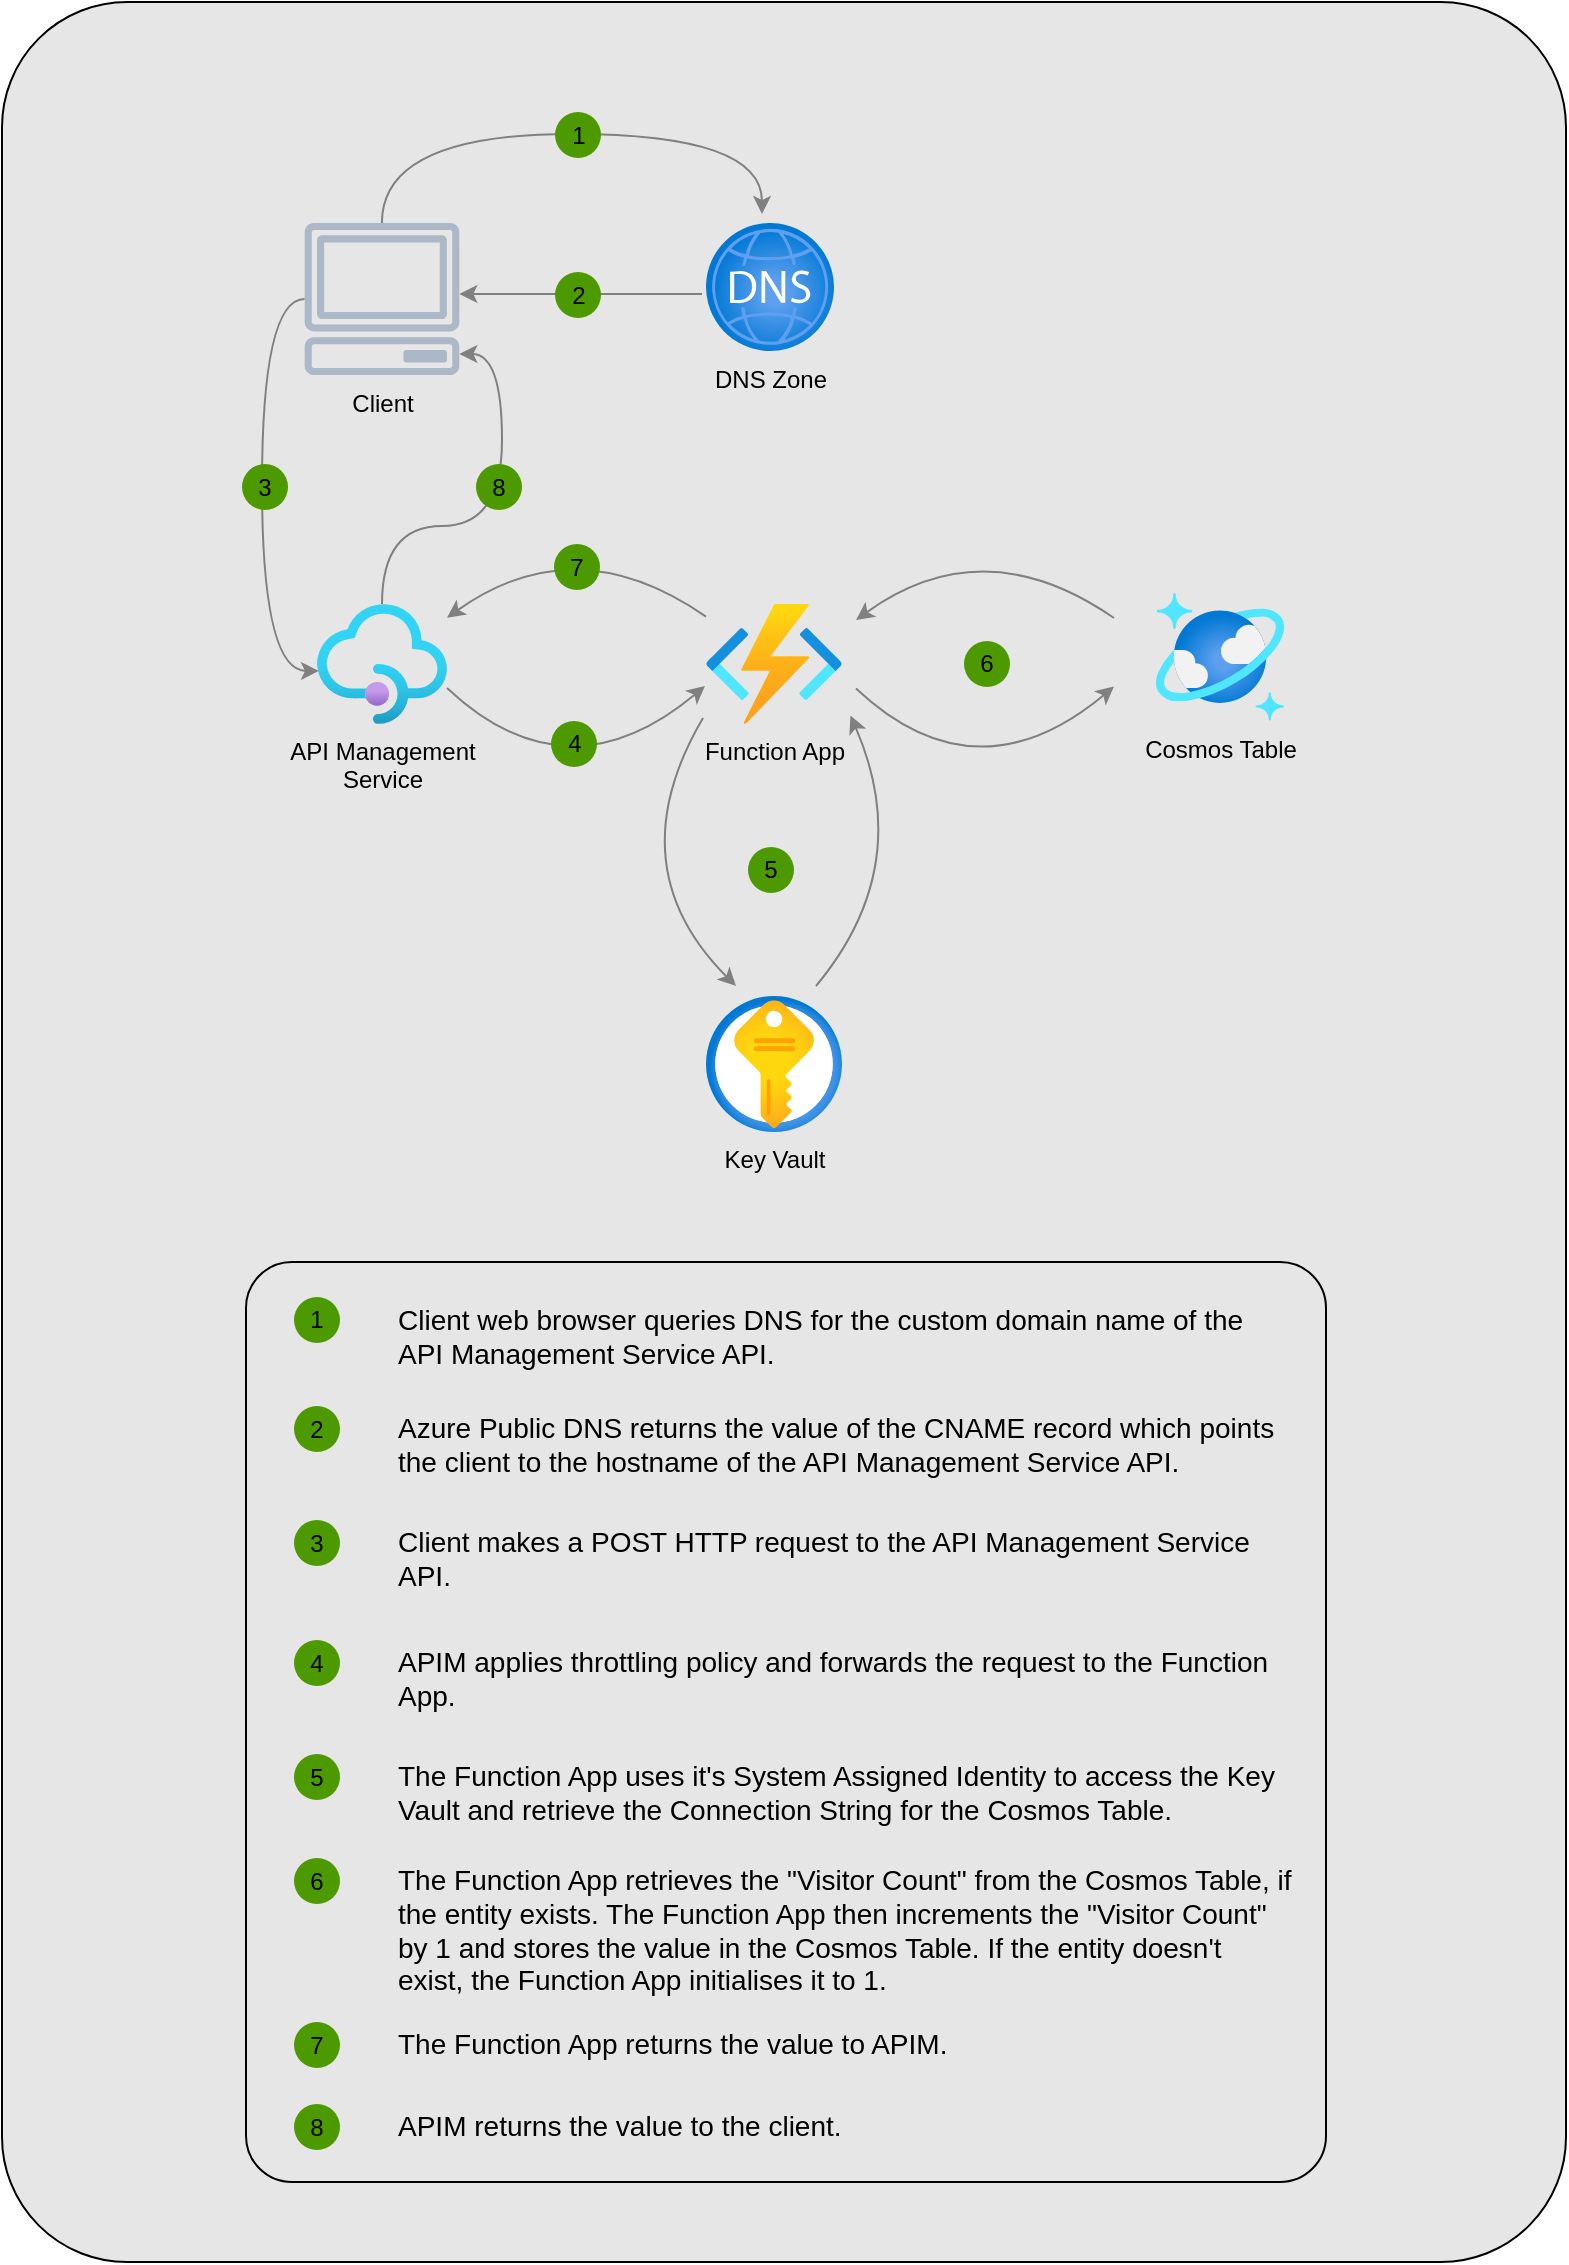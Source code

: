 <mxfile version="24.3.1" type="github">
  <diagram id="WI9T0HZ2pTsCkuznbFz-" name="Page-1">
    <mxGraphModel dx="1339" dy="751" grid="1" gridSize="10" guides="1" tooltips="1" connect="1" arrows="1" fold="1" page="1" pageScale="1" pageWidth="827" pageHeight="1169" math="0" shadow="0">
      <root>
        <mxCell id="0" />
        <mxCell id="1" parent="0" />
        <mxCell id="2" value="" style="rounded=1;shadow=0;glass=0;arcSize=8;fillStyle=solid;noLabel=1;fillColor=#E6E6E6;" parent="1" vertex="1">
          <mxGeometry x="18" y="20" width="782" height="1130" as="geometry" />
        </mxCell>
        <mxCell id="qhazRgXepDI2F2iA60wV-1" value="" style="rounded=1;whiteSpace=wrap;html=1;fontSize=22;labelBackgroundColor=none;fillColor=none;glass=0;fillStyle=solid;arcSize=5;" parent="1" vertex="1">
          <mxGeometry x="140" y="650" width="540" height="460" as="geometry" />
        </mxCell>
        <mxCell id="55kkj2fP2kc5KDoWpac7-20" value="" style="group;textShadow=1;fontColor=#1A1A1A;" parent="1" vertex="1" connectable="0">
          <mxGeometry x="164" y="667.5" width="498.5" height="36.5" as="geometry" />
        </mxCell>
        <mxCell id="qhazRgXepDI2F2iA60wV-11" value="&lt;span&gt;Client web browser queries DNS for the custom domain name of the API Management Service API.&lt;/span&gt;" style="text;html=1;align=left;verticalAlign=top;spacingTop=-4;fontSize=14;labelBackgroundColor=none;whiteSpace=wrap;fontColor=default;" parent="55kkj2fP2kc5KDoWpac7-20" vertex="1">
          <mxGeometry x="49.5" width="449" height="36.5" as="geometry" />
        </mxCell>
        <mxCell id="qhazRgXepDI2F2iA60wV-22" value="1" style="ellipse;whiteSpace=wrap;html=1;aspect=fixed;fillColor=#4D9900;strokeColor=none;labelBackgroundColor=none;" parent="55kkj2fP2kc5KDoWpac7-20" vertex="1">
          <mxGeometry width="23" height="23" as="geometry" />
        </mxCell>
        <mxCell id="55kkj2fP2kc5KDoWpac7-21" value="" style="group" parent="1" vertex="1" connectable="0">
          <mxGeometry x="164" y="722" width="499.5" height="43.5" as="geometry" />
        </mxCell>
        <mxCell id="qhazRgXepDI2F2iA60wV-12" value="&lt;span&gt;Azure Public DNS returns the value of the CNAME record which points the client to the hostname of the API Management Service API.&lt;/span&gt;" style="text;html=1;align=left;verticalAlign=top;spacingTop=-4;fontSize=14;labelBackgroundColor=none;whiteSpace=wrap;" parent="55kkj2fP2kc5KDoWpac7-21" vertex="1">
          <mxGeometry x="49.5" width="450" height="43.5" as="geometry" />
        </mxCell>
        <mxCell id="qhazRgXepDI2F2iA60wV-23" value="2" style="ellipse;whiteSpace=wrap;html=1;aspect=fixed;fillColor=#4D9900;strokeColor=none;labelBackgroundColor=none;" parent="55kkj2fP2kc5KDoWpac7-21" vertex="1">
          <mxGeometry width="23" height="23" as="geometry" />
        </mxCell>
        <mxCell id="55kkj2fP2kc5KDoWpac7-22" value="" style="group" parent="1" vertex="1" connectable="0">
          <mxGeometry x="164" y="779" width="499.5" height="45.5" as="geometry" />
        </mxCell>
        <mxCell id="qhazRgXepDI2F2iA60wV-13" value="&lt;span&gt;Client makes a POST HTTP request to the API Management Service API.&lt;/span&gt;" style="text;html=1;align=left;verticalAlign=top;spacingTop=-4;fontSize=14;labelBackgroundColor=none;whiteSpace=wrap;" parent="55kkj2fP2kc5KDoWpac7-22" vertex="1">
          <mxGeometry x="49.5" width="450" height="45.5" as="geometry" />
        </mxCell>
        <mxCell id="qhazRgXepDI2F2iA60wV-24" value="3" style="ellipse;whiteSpace=wrap;html=1;aspect=fixed;fillColor=#4D9900;strokeColor=none;labelBackgroundColor=none;" parent="55kkj2fP2kc5KDoWpac7-22" vertex="1">
          <mxGeometry width="23" height="23" as="geometry" />
        </mxCell>
        <mxCell id="55kkj2fP2kc5KDoWpac7-23" value="" style="group" parent="1" vertex="1" connectable="0">
          <mxGeometry x="164" y="839" width="499.5" height="41" as="geometry" />
        </mxCell>
        <mxCell id="qhazRgXepDI2F2iA60wV-14" value="&lt;span&gt;APIM applies throttling policy and forwards the request to the Function App.&lt;/span&gt;" style="text;html=1;align=left;verticalAlign=top;spacingTop=-4;fontSize=14;labelBackgroundColor=none;whiteSpace=wrap;" parent="55kkj2fP2kc5KDoWpac7-23" vertex="1">
          <mxGeometry x="49.5" width="450" height="41" as="geometry" />
        </mxCell>
        <mxCell id="qhazRgXepDI2F2iA60wV-25" value="4" style="ellipse;whiteSpace=wrap;html=1;aspect=fixed;fillColor=#4D9900;strokeColor=none;labelBackgroundColor=none;" parent="55kkj2fP2kc5KDoWpac7-23" vertex="1">
          <mxGeometry width="23" height="23" as="geometry" />
        </mxCell>
        <mxCell id="55kkj2fP2kc5KDoWpac7-24" value="" style="group" parent="1" vertex="1" connectable="0">
          <mxGeometry x="164" y="896" width="498.5" height="42.5" as="geometry" />
        </mxCell>
        <mxCell id="qhazRgXepDI2F2iA60wV-15" value="&lt;span&gt;The Function App uses it&#39;s System Assigned Identity to access the Key Vault and retrieve the Connection String for the Cosmos Table.&lt;/span&gt;" style="text;html=1;align=left;verticalAlign=top;spacingTop=-4;fontSize=14;labelBackgroundColor=none;whiteSpace=wrap;" parent="55kkj2fP2kc5KDoWpac7-24" vertex="1">
          <mxGeometry x="49.5" width="449" height="42.5" as="geometry" />
        </mxCell>
        <mxCell id="qhazRgXepDI2F2iA60wV-26" value="5" style="ellipse;whiteSpace=wrap;html=1;aspect=fixed;fillColor=#4D9900;strokeColor=none;labelBackgroundColor=none;" parent="55kkj2fP2kc5KDoWpac7-24" vertex="1">
          <mxGeometry width="23" height="23" as="geometry" />
        </mxCell>
        <mxCell id="55kkj2fP2kc5KDoWpac7-25" value="" style="group" parent="1" vertex="1" connectable="0">
          <mxGeometry x="164" y="948" width="499.5" height="79.5" as="geometry" />
        </mxCell>
        <mxCell id="qhazRgXepDI2F2iA60wV-16" value="&lt;span&gt;The Function App retrieves the &quot;Visitor Count&quot; from the Cosmos Table, if the entity exists. The Function App then increments the &quot;Visitor Count&quot; by 1 and stores the value in the Cosmos Table. If the entity doesn&#39;t exist, the Function App initialises it to 1.&lt;/span&gt;" style="text;html=1;align=left;verticalAlign=top;spacingTop=-4;fontSize=14;labelBackgroundColor=none;whiteSpace=wrap;" parent="55kkj2fP2kc5KDoWpac7-25" vertex="1">
          <mxGeometry x="49.5" width="450" height="79.5" as="geometry" />
        </mxCell>
        <mxCell id="qhazRgXepDI2F2iA60wV-27" value="6" style="ellipse;whiteSpace=wrap;html=1;aspect=fixed;fillColor=#4D9900;strokeColor=none;labelBackgroundColor=none;" parent="55kkj2fP2kc5KDoWpac7-25" vertex="1">
          <mxGeometry width="23" height="23" as="geometry" />
        </mxCell>
        <mxCell id="55kkj2fP2kc5KDoWpac7-26" value="" style="group" parent="1" vertex="1" connectable="0">
          <mxGeometry x="164" y="1030" width="498.5" height="30" as="geometry" />
        </mxCell>
        <mxCell id="qhazRgXepDI2F2iA60wV-17" value="&lt;span&gt;The Function App returns the value to APIM.&lt;/span&gt;" style="text;html=1;align=left;verticalAlign=top;spacingTop=-4;fontSize=14;labelBackgroundColor=none;whiteSpace=wrap;" parent="55kkj2fP2kc5KDoWpac7-26" vertex="1">
          <mxGeometry x="49.5" width="449" height="30" as="geometry" />
        </mxCell>
        <mxCell id="qhazRgXepDI2F2iA60wV-28" value="7" style="ellipse;whiteSpace=wrap;html=1;aspect=fixed;fillColor=#4D9900;strokeColor=none;labelBackgroundColor=none;" parent="55kkj2fP2kc5KDoWpac7-26" vertex="1">
          <mxGeometry width="23" height="23" as="geometry" />
        </mxCell>
        <mxCell id="55kkj2fP2kc5KDoWpac7-27" value="" style="group" parent="1" vertex="1" connectable="0">
          <mxGeometry x="164" y="1071" width="498.5" height="30" as="geometry" />
        </mxCell>
        <mxCell id="55kkj2fP2kc5KDoWpac7-18" value="&lt;span&gt;APIM returns the value to the client.&lt;/span&gt;" style="text;html=1;align=left;verticalAlign=top;spacingTop=-4;fontSize=14;labelBackgroundColor=none;whiteSpace=wrap;" parent="55kkj2fP2kc5KDoWpac7-27" vertex="1">
          <mxGeometry x="49.5" width="449" height="30" as="geometry" />
        </mxCell>
        <mxCell id="55kkj2fP2kc5KDoWpac7-19" value="8" style="ellipse;whiteSpace=wrap;html=1;aspect=fixed;fillColor=#4D9900;strokeColor=none;labelBackgroundColor=none;" parent="55kkj2fP2kc5KDoWpac7-27" vertex="1">
          <mxGeometry width="23" height="23" as="geometry" />
        </mxCell>
        <mxCell id="AcxdMaKK0mU5kZiv2lnr-41" style="edgeStyle=elbowEdgeStyle;rounded=0;orthogonalLoop=1;jettySize=auto;elbow=vertical;html=1;strokeColor=#808080;exitX=-0.031;exitY=0.555;exitDx=0;exitDy=0;exitPerimeter=0;" parent="1" source="juHsk3jinzTreZJwjGsc-8" target="55kkj2fP2kc5KDoWpac7-1" edge="1">
          <mxGeometry relative="1" as="geometry">
            <mxPoint x="312.5" y="358" as="sourcePoint" />
            <mxPoint x="527.5" y="358" as="targetPoint" />
          </mxGeometry>
        </mxCell>
        <mxCell id="AcxdMaKK0mU5kZiv2lnr-48" style="rounded=0;orthogonalLoop=1;jettySize=auto;elbow=vertical;html=1;strokeColor=#808080;curved=1;" parent="1" source="juHsk3jinzTreZJwjGsc-5" target="juHsk3jinzTreZJwjGsc-9" edge="1">
          <mxGeometry relative="1" as="geometry">
            <mxPoint x="380.098" y="274" as="sourcePoint" />
            <mxPoint x="246.66" y="343.76" as="targetPoint" />
            <Array as="points">
              <mxPoint x="305" y="282" />
            </Array>
          </mxGeometry>
        </mxCell>
        <mxCell id="AcxdMaKK0mU5kZiv2lnr-42" style="edgeStyle=orthogonalEdgeStyle;rounded=0;orthogonalLoop=1;jettySize=auto;elbow=vertical;html=1;strokeColor=#808080;curved=1;" parent="1" source="55kkj2fP2kc5KDoWpac7-1" edge="1">
          <mxGeometry relative="1" as="geometry">
            <mxPoint x="398" y="126" as="targetPoint" />
            <Array as="points">
              <mxPoint x="208" y="86" />
              <mxPoint x="398" y="86" />
            </Array>
          </mxGeometry>
        </mxCell>
        <mxCell id="AcxdMaKK0mU5kZiv2lnr-43" style="edgeStyle=elbowEdgeStyle;rounded=0;orthogonalLoop=1;jettySize=auto;elbow=vertical;html=1;strokeColor=#808080;entryX=0.015;entryY=0.558;entryDx=0;entryDy=0;entryPerimeter=0;curved=1;" parent="1" source="55kkj2fP2kc5KDoWpac7-1" target="juHsk3jinzTreZJwjGsc-9" edge="1">
          <mxGeometry relative="1" as="geometry">
            <mxPoint x="338" y="369.5" as="sourcePoint" />
            <mxPoint x="338" y="594.25" as="targetPoint" />
            <Array as="points">
              <mxPoint x="148" y="246" />
            </Array>
          </mxGeometry>
        </mxCell>
        <mxCell id="RLjyjs_sm2IHfBNOWAbh-1" value="3" style="ellipse;whiteSpace=wrap;html=1;aspect=fixed;fillColor=#4D9900;strokeColor=none;labelBackgroundColor=none;" parent="1" vertex="1">
          <mxGeometry x="138" y="251" width="23" height="23" as="geometry" />
        </mxCell>
        <mxCell id="RLjyjs_sm2IHfBNOWAbh-3" value="1" style="ellipse;whiteSpace=wrap;html=1;aspect=fixed;fillColor=#4D9900;strokeColor=none;labelBackgroundColor=none;" parent="1" vertex="1">
          <mxGeometry x="294.5" y="75" width="23" height="23" as="geometry" />
        </mxCell>
        <mxCell id="RLjyjs_sm2IHfBNOWAbh-4" value="2" style="ellipse;whiteSpace=wrap;html=1;aspect=fixed;fillColor=#4D9900;strokeColor=none;labelBackgroundColor=none;" parent="1" vertex="1">
          <mxGeometry x="294.5" y="155" width="23" height="23" as="geometry" />
        </mxCell>
        <mxCell id="juHsk3jinzTreZJwjGsc-5" value="Function App" style="image;aspect=fixed;html=1;points=[];align=center;fontSize=12;image=img/lib/azure2/compute/Function_Apps.svg;labelBackgroundColor=none;" parent="1" vertex="1">
          <mxGeometry x="370" y="321" width="68" height="60" as="geometry" />
        </mxCell>
        <mxCell id="juHsk3jinzTreZJwjGsc-6" value="Cosmos Table" style="image;aspect=fixed;html=1;points=[];align=center;fontSize=12;image=img/lib/azure2/databases/Azure_Cosmos_DB.svg;labelBackgroundColor=none;" parent="1" vertex="1">
          <mxGeometry x="595" y="315.5" width="64" height="64" as="geometry" />
        </mxCell>
        <mxCell id="juHsk3jinzTreZJwjGsc-7" value="Key Vault" style="image;aspect=fixed;html=1;points=[];align=center;fontSize=12;image=img/lib/azure2/security/Key_Vaults.svg;labelBackgroundColor=none;labelBorderColor=none;fontColor=default;" parent="1" vertex="1">
          <mxGeometry x="370" y="517" width="68" height="68" as="geometry" />
        </mxCell>
        <mxCell id="juHsk3jinzTreZJwjGsc-8" value="DNS Zone" style="image;aspect=fixed;html=1;points=[];align=center;fontSize=12;image=img/lib/azure2/networking/DNS_Zones.svg;labelBackgroundColor=none;" parent="1" vertex="1">
          <mxGeometry x="370" y="130.5" width="64" height="64" as="geometry" />
        </mxCell>
        <mxCell id="55kkj2fP2kc5KDoWpac7-5" style="edgeStyle=orthogonalEdgeStyle;rounded=0;orthogonalLoop=1;jettySize=auto;html=1;curved=1;strokeColor=#808080;" parent="1" source="juHsk3jinzTreZJwjGsc-9" target="55kkj2fP2kc5KDoWpac7-1" edge="1">
          <mxGeometry relative="1" as="geometry">
            <Array as="points">
              <mxPoint x="208" y="282" />
              <mxPoint x="268" y="282" />
              <mxPoint x="268" y="196" />
            </Array>
          </mxGeometry>
        </mxCell>
        <mxCell id="juHsk3jinzTreZJwjGsc-9" value="API Management&lt;div&gt;Service&lt;/div&gt;" style="image;aspect=fixed;html=1;points=[];align=center;fontSize=12;image=img/lib/azure2/app_services/API_Management_Services.svg;labelBackgroundColor=none;" parent="1" vertex="1">
          <mxGeometry x="175.5" y="321" width="65" height="60" as="geometry" />
        </mxCell>
        <mxCell id="55kkj2fP2kc5KDoWpac7-1" value="Client" style="sketch=0;outlineConnect=0;fillColor=#ACB7C7;strokeColor=#6c8ebf;dashed=0;verticalLabelPosition=bottom;verticalAlign=top;align=center;html=1;fontSize=12;fontStyle=0;aspect=fixed;pointerEvents=1;shape=mxgraph.aws4.client;labelBackgroundColor=none;" parent="1" vertex="1">
          <mxGeometry x="169" y="130.5" width="78" height="76" as="geometry" />
        </mxCell>
        <mxCell id="55kkj2fP2kc5KDoWpac7-8" style="rounded=0;orthogonalLoop=1;jettySize=auto;elbow=vertical;html=1;strokeColor=#808080;curved=1;" parent="1" edge="1">
          <mxGeometry relative="1" as="geometry">
            <mxPoint x="240.5" y="363" as="sourcePoint" />
            <mxPoint x="369.5" y="362" as="targetPoint" />
            <Array as="points">
              <mxPoint x="300.5" y="419.5" />
            </Array>
          </mxGeometry>
        </mxCell>
        <mxCell id="RLjyjs_sm2IHfBNOWAbh-5" value="4" style="ellipse;whiteSpace=wrap;html=1;aspect=fixed;fillColor=#4D9900;strokeColor=none;labelBackgroundColor=none;" parent="1" vertex="1">
          <mxGeometry x="292.5" y="379.5" width="23" height="23" as="geometry" />
        </mxCell>
        <mxCell id="55kkj2fP2kc5KDoWpac7-10" style="rounded=0;orthogonalLoop=1;jettySize=auto;elbow=vertical;html=1;strokeColor=#808080;entryX=1.062;entryY=0.929;entryDx=0;entryDy=0;entryPerimeter=0;curved=1;" parent="1" target="juHsk3jinzTreZJwjGsc-5" edge="1">
          <mxGeometry relative="1" as="geometry">
            <mxPoint x="425" y="512" as="sourcePoint" />
            <mxPoint x="412" y="382" as="targetPoint" />
            <Array as="points">
              <mxPoint x="475" y="452" />
            </Array>
          </mxGeometry>
        </mxCell>
        <mxCell id="AcxdMaKK0mU5kZiv2lnr-47" style="rounded=0;orthogonalLoop=1;jettySize=auto;elbow=vertical;html=1;strokeColor=#808080;exitX=-0.022;exitY=0.95;exitDx=0;exitDy=0;exitPerimeter=0;curved=1;" parent="1" source="juHsk3jinzTreZJwjGsc-5" edge="1">
          <mxGeometry relative="1" as="geometry">
            <mxPoint x="485" y="412.5" as="sourcePoint" />
            <mxPoint x="385" y="512" as="targetPoint" />
            <Array as="points">
              <mxPoint x="325" y="452" />
            </Array>
          </mxGeometry>
        </mxCell>
        <mxCell id="RLjyjs_sm2IHfBNOWAbh-6" value="5" style="ellipse;whiteSpace=wrap;html=1;aspect=fixed;fillColor=#4D9900;strokeColor=none;labelBackgroundColor=none;" parent="1" vertex="1">
          <mxGeometry x="391" y="442.5" width="23" height="23" as="geometry" />
        </mxCell>
        <mxCell id="55kkj2fP2kc5KDoWpac7-12" style="rounded=0;orthogonalLoop=1;jettySize=auto;elbow=vertical;html=1;strokeColor=#808080;curved=1;" parent="1" edge="1">
          <mxGeometry relative="1" as="geometry">
            <mxPoint x="574" y="328" as="sourcePoint" />
            <mxPoint x="445" y="329" as="targetPoint" />
            <Array as="points">
              <mxPoint x="509" y="283" />
            </Array>
          </mxGeometry>
        </mxCell>
        <mxCell id="55kkj2fP2kc5KDoWpac7-13" style="rounded=0;orthogonalLoop=1;jettySize=auto;elbow=vertical;html=1;strokeColor=#808080;curved=1;" parent="1" edge="1">
          <mxGeometry relative="1" as="geometry">
            <mxPoint x="445" y="363.25" as="sourcePoint" />
            <mxPoint x="574" y="362.25" as="targetPoint" />
            <Array as="points">
              <mxPoint x="505" y="419.75" />
            </Array>
          </mxGeometry>
        </mxCell>
        <mxCell id="RLjyjs_sm2IHfBNOWAbh-11" value="7" style="ellipse;whiteSpace=wrap;html=1;aspect=fixed;fillColor=#4D9900;strokeColor=none;labelBackgroundColor=none;" parent="1" vertex="1">
          <mxGeometry x="294" y="291" width="23" height="23" as="geometry" />
        </mxCell>
        <mxCell id="RLjyjs_sm2IHfBNOWAbh-10" value="6" style="ellipse;whiteSpace=wrap;html=1;aspect=fixed;fillColor=#4D9900;strokeColor=none;labelBackgroundColor=none;" parent="1" vertex="1">
          <mxGeometry x="499" y="339.5" width="23" height="23" as="geometry" />
        </mxCell>
        <mxCell id="55kkj2fP2kc5KDoWpac7-14" value="8" style="ellipse;whiteSpace=wrap;html=1;aspect=fixed;fillColor=#4D9900;strokeColor=none;labelBackgroundColor=none;" parent="1" vertex="1">
          <mxGeometry x="255" y="251" width="23" height="23" as="geometry" />
        </mxCell>
      </root>
    </mxGraphModel>
  </diagram>
</mxfile>
